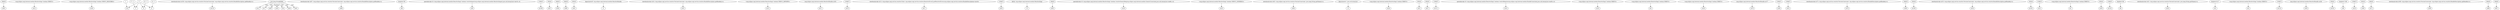 digraph g {
0[label="r84[i3]"]
1[label="$r62"]
0->1[label=""]
2[label="<org.eclipse.osgi.internal.module.ResolverImpl: boolean DEBUG>"]
3[label="$z15"]
2->3[label=""]
4[label="<org.eclipse.osgi.internal.module.ResolverImpl: boolean DEBUG_REQUIRES>"]
5[label="$z18"]
4->5[label=""]
6[label="i7 + 1"]
7[label="i7"]
6->7[label=""]
8[label="interfaceinvoke $r109.<org.eclipse.osgi.service.resolver.VersionConstraint: org.eclipse.osgi.service.resolver.BundleDescription getBundle()>()"]
9[label="$r110"]
8->9[label=""]
10[label="java.lang.StringBuffer"]
11[label="$r11"]
10->11[label="type"]
12[label="$r7"]
10->12[label="type"]
13[label="interfaceinvoke $r87.<org.eclipse.osgi.service.resolver.VersionConstraint: org.eclipse.osgi.service.resolver.BundleDescription getBundle()>()"]
14[label="$r88"]
13->14[label=""]
15[label="0"]
15->7[label=""]
16[label="$r80"]
10->16[label="type"]
17[label="lengthof r95"]
18[label="$i6"]
17->18[label=""]
19[label="specialinvoke r0.<org.eclipse.osgi.internal.module.ResolverImpl: boolean resolveImport(org.eclipse.osgi.internal.module.ResolverImport,java.util.ArrayList)>($r19, r2)"]
20[label="$z9"]
19->20[label=""]
21[label="r106[i7]"]
22[label="$r108"]
21->22[label=""]
23[label="r95[i5]"]
24[label="$r97"]
23->24[label=""]
25[label="z25"]
15->25[label=""]
26[label="r84[i3]"]
27[label="$r94"]
26->27[label=""]
28[label="r84[i3]"]
29[label="$r89"]
28->29[label=""]
30[label="r95[i5]"]
31[label="$r41"]
30->31[label=""]
32[label="1"]
32->25[label=""]
33[label="@parameter0: org.eclipse.osgi.internal.module.ResolverBundle"]
34[label="r1"]
33->34[label=""]
35[label="interfaceinvoke $r54.<org.eclipse.osgi.service.resolver.VersionConstraint: org.eclipse.osgi.service.resolver.BundleDescription getBundle()>()"]
36[label="$r55"]
35->36[label=""]
37[label="<org.eclipse.osgi.internal.module.ResolverImpl: boolean DEBUG_IMPORTS>"]
38[label="$z13"]
37->38[label=""]
39[label="$r20"]
10->39[label="type"]
40[label="(org.eclipse.osgi.internal.module.ResolverBundle) $r35"]
41[label="$r37"]
40->41[label=""]
42[label="r106[i7]"]
43[label="$r19"]
42->43[label=""]
44[label="$r3"]
10->44[label="type"]
45[label="interfaceinvoke $r15.<org.eclipse.osgi.service.resolver.State: org.eclipse.osgi.service.resolver.ResolverError[] getResolverErrors(org.eclipse.osgi.service.resolver.BundleDescription)>($r16)"]
46[label="$r17"]
45->46[label=""]
47[label="r106[i7]"]
48[label="$r30"]
47->48[label=""]
49[label="@this: org.eclipse.osgi.internal.module.ResolverImpl"]
50[label="r0"]
49->50[label=""]
51[label="r84[i3]"]
52[label="$r92"]
51->52[label=""]
53[label="$r40"]
10->53[label="type"]
54[label="specialinvoke r0.<org.eclipse.osgi.internal.module.ResolverImpl: boolean resolveGenericReq(org.eclipse.osgi.internal.module.GenericConstraint,java.util.ArrayList)>($r60, r2)"]
55[label="$z19"]
54->55[label=""]
56[label="<org.eclipse.osgi.internal.module.ResolverImpl: boolean DEBUG_GENERICS>"]
57[label="$z23"]
56->57[label=""]
58[label="interfaceinvoke $r63.<org.eclipse.osgi.service.resolver.VersionConstraint: java.lang.String getName()>()"]
59[label="$r64"]
58->59[label=""]
60[label="@parameter1: java.util.ArrayList"]
61[label="r2"]
60->61[label=""]
62[label="<org.eclipse.osgi.internal.module.ResolverImpl: boolean DEBUG>"]
63[label="$z24"]
62->63[label=""]
64[label="r95[i5]"]
65[label="$r51"]
64->65[label=""]
66[label="r95[i5]"]
67[label="$r57"]
66->67[label=""]
68[label="r106[i7]"]
69[label="$r111"]
68->69[label=""]
70[label="i3"]
15->70[label=""]
71[label="specialinvoke r0.<org.eclipse.osgi.internal.module.ResolverImpl: boolean resolveRequire(org.eclipse.osgi.internal.module.BundleConstraint,java.util.ArrayList)>($r39, r2)"]
72[label="$z14"]
71->72[label=""]
73[label="<org.eclipse.osgi.internal.module.ResolverImpl: boolean DEBUG>"]
74[label="$z10"]
73->74[label=""]
75[label="<org.eclipse.osgi.internal.module.ResolverImpl: boolean DEBUG>"]
76[label="$z5"]
75->76[label=""]
77[label="<org.eclipse.osgi.internal.module.ResolverImpl: boolean DEBUG>"]
78[label="$z20"]
77->78[label=""]
79[label="(org.eclipse.osgi.internal.module.ResolverBundle) $r77"]
80[label="$r78"]
79->80[label=""]
81[label="r106[i7]"]
82[label="$r36"]
81->82[label=""]
83[label="r106[i7]"]
84[label="$r25"]
83->84[label=""]
85[label="interfaceinvoke $r75.<org.eclipse.osgi.service.resolver.VersionConstraint: org.eclipse.osgi.service.resolver.BundleDescription getBundle()>()"]
86[label="$r76"]
85->86[label=""]
87[label="r84[i3]"]
88[label="$r60"]
87->88[label=""]
89[label="r95[i5]"]
90[label="$r100"]
89->90[label=""]
91[label="interfaceinvoke $r33.<org.eclipse.osgi.service.resolver.VersionConstraint: org.eclipse.osgi.service.resolver.BundleDescription getBundle()>()"]
92[label="$r34"]
91->92[label=""]
93[label="r95[i5]"]
94[label="$r105"]
93->94[label=""]
95[label="i5"]
15->95[label=""]
96[label="r106[i7]"]
97[label="$r21"]
96->97[label=""]
98[label="i5 + 1"]
98->95[label=""]
99[label="<org.eclipse.osgi.internal.module.ResolverImpl: boolean DEBUG>"]
100[label="$z7"]
99->100[label=""]
101[label="i3 + 1"]
101->70[label=""]
102[label="r95[i5]"]
103[label="$r39"]
102->103[label=""]
104[label="r106[i7]"]
105[label="$r116"]
104->105[label=""]
106[label="lengthof r84"]
107[label="$i4"]
106->107[label=""]
108[label="interfaceinvoke $r42.<org.eclipse.osgi.service.resolver.VersionConstraint: java.lang.String getName()>()"]
109[label="$r43"]
108->109[label=""]
110[label="lengthof $r17"]
111[label="$i2"]
110->111[label=""]
112[label="<org.eclipse.osgi.internal.module.ResolverImpl: boolean DEBUG>"]
113[label="$z2"]
112->113[label=""]
114[label="r106[i7]"]
115[label="$r114"]
114->115[label=""]
116[label="$r61"]
10->116[label="type"]
117[label="(org.eclipse.osgi.internal.module.ResolverBundle) $r56"]
118[label="$r58"]
117->118[label=""]
119[label="r95[i5]"]
120[label="$r103"]
119->120[label=""]
121[label="lengthof r106"]
122[label="$i8"]
121->122[label=""]
123[label="r106[i7]"]
124[label="$r18"]
123->124[label=""]
125[label="r95[i5]"]
126[label="$r46"]
125->126[label=""]
127[label="r84[i3]"]
128[label="$r72"]
127->128[label=""]
129[label="interfaceinvoke $r98.<org.eclipse.osgi.service.resolver.VersionConstraint: org.eclipse.osgi.service.resolver.BundleDescription getBundle()>()"]
130[label="$r99"]
129->130[label=""]
131[label="r84[i3]"]
132[label="$r86"]
131->132[label=""]
133[label="r84[i3]"]
134[label="$r67"]
133->134[label=""]
}
